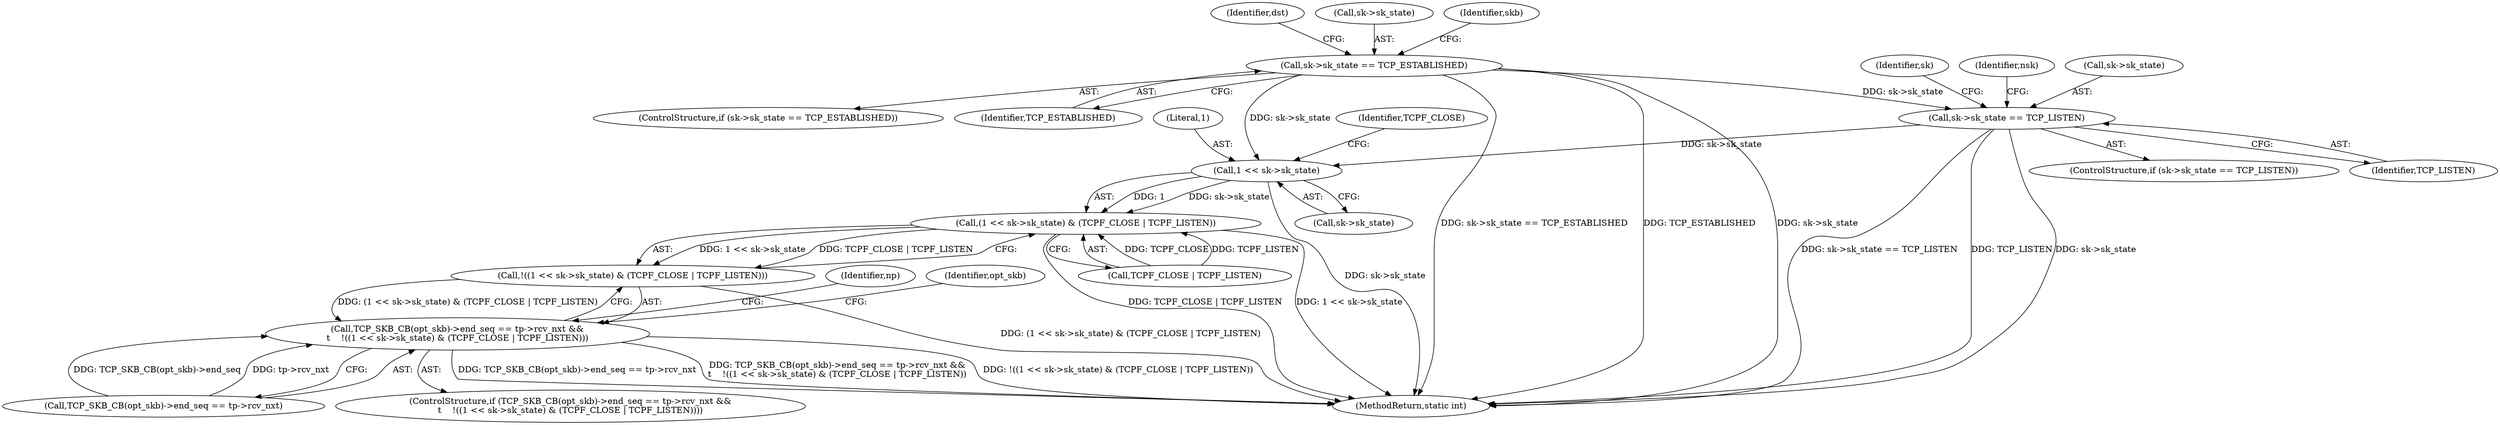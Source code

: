 digraph "0_linux_ac6e780070e30e4c35bd395acfe9191e6268bdd3_0@pointer" {
"1000306" [label="(Call,1 << sk->sk_state)"];
"1000213" [label="(Call,sk->sk_state == TCP_LISTEN)"];
"1000149" [label="(Call,sk->sk_state == TCP_ESTABLISHED)"];
"1000305" [label="(Call,(1 << sk->sk_state) & (TCPF_CLOSE | TCPF_LISTEN))"];
"1000304" [label="(Call,!((1 << sk->sk_state) & (TCPF_CLOSE | TCPF_LISTEN)))"];
"1000295" [label="(Call,TCP_SKB_CB(opt_skb)->end_seq == tp->rcv_nxt &&\n\t    !((1 << sk->sk_state) & (TCPF_CLOSE | TCPF_LISTEN)))"];
"1000157" [label="(Identifier,dst)"];
"1000320" [label="(Identifier,np)"];
"1000296" [label="(Call,TCP_SKB_CB(opt_skb)->end_seq == tp->rcv_nxt)"];
"1000294" [label="(ControlStructure,if (TCP_SKB_CB(opt_skb)->end_seq == tp->rcv_nxt &&\n\t    !((1 << sk->sk_state) & (TCPF_CLOSE | TCPF_LISTEN))))"];
"1000153" [label="(Identifier,TCP_ESTABLISHED)"];
"1000436" [label="(MethodReturn,static int)"];
"1000312" [label="(Identifier,TCPF_CLOSE)"];
"1000150" [label="(Call,sk->sk_state)"];
"1000308" [label="(Call,sk->sk_state)"];
"1000254" [label="(Identifier,sk)"];
"1000311" [label="(Call,TCPF_CLOSE | TCPF_LISTEN)"];
"1000221" [label="(Identifier,nsk)"];
"1000149" [label="(Call,sk->sk_state == TCP_ESTABLISHED)"];
"1000305" [label="(Call,(1 << sk->sk_state) & (TCPF_CLOSE | TCPF_LISTEN))"];
"1000433" [label="(Identifier,opt_skb)"];
"1000304" [label="(Call,!((1 << sk->sk_state) & (TCPF_CLOSE | TCPF_LISTEN)))"];
"1000306" [label="(Call,1 << sk->sk_state)"];
"1000212" [label="(ControlStructure,if (sk->sk_state == TCP_LISTEN))"];
"1000214" [label="(Call,sk->sk_state)"];
"1000307" [label="(Literal,1)"];
"1000217" [label="(Identifier,TCP_LISTEN)"];
"1000295" [label="(Call,TCP_SKB_CB(opt_skb)->end_seq == tp->rcv_nxt &&\n\t    !((1 << sk->sk_state) & (TCPF_CLOSE | TCPF_LISTEN)))"];
"1000148" [label="(ControlStructure,if (sk->sk_state == TCP_ESTABLISHED))"];
"1000213" [label="(Call,sk->sk_state == TCP_LISTEN)"];
"1000210" [label="(Identifier,skb)"];
"1000306" -> "1000305"  [label="AST: "];
"1000306" -> "1000308"  [label="CFG: "];
"1000307" -> "1000306"  [label="AST: "];
"1000308" -> "1000306"  [label="AST: "];
"1000312" -> "1000306"  [label="CFG: "];
"1000306" -> "1000436"  [label="DDG: sk->sk_state"];
"1000306" -> "1000305"  [label="DDG: 1"];
"1000306" -> "1000305"  [label="DDG: sk->sk_state"];
"1000213" -> "1000306"  [label="DDG: sk->sk_state"];
"1000149" -> "1000306"  [label="DDG: sk->sk_state"];
"1000213" -> "1000212"  [label="AST: "];
"1000213" -> "1000217"  [label="CFG: "];
"1000214" -> "1000213"  [label="AST: "];
"1000217" -> "1000213"  [label="AST: "];
"1000221" -> "1000213"  [label="CFG: "];
"1000254" -> "1000213"  [label="CFG: "];
"1000213" -> "1000436"  [label="DDG: TCP_LISTEN"];
"1000213" -> "1000436"  [label="DDG: sk->sk_state"];
"1000213" -> "1000436"  [label="DDG: sk->sk_state == TCP_LISTEN"];
"1000149" -> "1000213"  [label="DDG: sk->sk_state"];
"1000149" -> "1000148"  [label="AST: "];
"1000149" -> "1000153"  [label="CFG: "];
"1000150" -> "1000149"  [label="AST: "];
"1000153" -> "1000149"  [label="AST: "];
"1000157" -> "1000149"  [label="CFG: "];
"1000210" -> "1000149"  [label="CFG: "];
"1000149" -> "1000436"  [label="DDG: sk->sk_state == TCP_ESTABLISHED"];
"1000149" -> "1000436"  [label="DDG: TCP_ESTABLISHED"];
"1000149" -> "1000436"  [label="DDG: sk->sk_state"];
"1000305" -> "1000304"  [label="AST: "];
"1000305" -> "1000311"  [label="CFG: "];
"1000311" -> "1000305"  [label="AST: "];
"1000304" -> "1000305"  [label="CFG: "];
"1000305" -> "1000436"  [label="DDG: TCPF_CLOSE | TCPF_LISTEN"];
"1000305" -> "1000436"  [label="DDG: 1 << sk->sk_state"];
"1000305" -> "1000304"  [label="DDG: 1 << sk->sk_state"];
"1000305" -> "1000304"  [label="DDG: TCPF_CLOSE | TCPF_LISTEN"];
"1000311" -> "1000305"  [label="DDG: TCPF_CLOSE"];
"1000311" -> "1000305"  [label="DDG: TCPF_LISTEN"];
"1000304" -> "1000295"  [label="AST: "];
"1000295" -> "1000304"  [label="CFG: "];
"1000304" -> "1000436"  [label="DDG: (1 << sk->sk_state) & (TCPF_CLOSE | TCPF_LISTEN)"];
"1000304" -> "1000295"  [label="DDG: (1 << sk->sk_state) & (TCPF_CLOSE | TCPF_LISTEN)"];
"1000295" -> "1000294"  [label="AST: "];
"1000295" -> "1000296"  [label="CFG: "];
"1000296" -> "1000295"  [label="AST: "];
"1000320" -> "1000295"  [label="CFG: "];
"1000433" -> "1000295"  [label="CFG: "];
"1000295" -> "1000436"  [label="DDG: !((1 << sk->sk_state) & (TCPF_CLOSE | TCPF_LISTEN))"];
"1000295" -> "1000436"  [label="DDG: TCP_SKB_CB(opt_skb)->end_seq == tp->rcv_nxt"];
"1000295" -> "1000436"  [label="DDG: TCP_SKB_CB(opt_skb)->end_seq == tp->rcv_nxt &&\n\t    !((1 << sk->sk_state) & (TCPF_CLOSE | TCPF_LISTEN))"];
"1000296" -> "1000295"  [label="DDG: TCP_SKB_CB(opt_skb)->end_seq"];
"1000296" -> "1000295"  [label="DDG: tp->rcv_nxt"];
}
